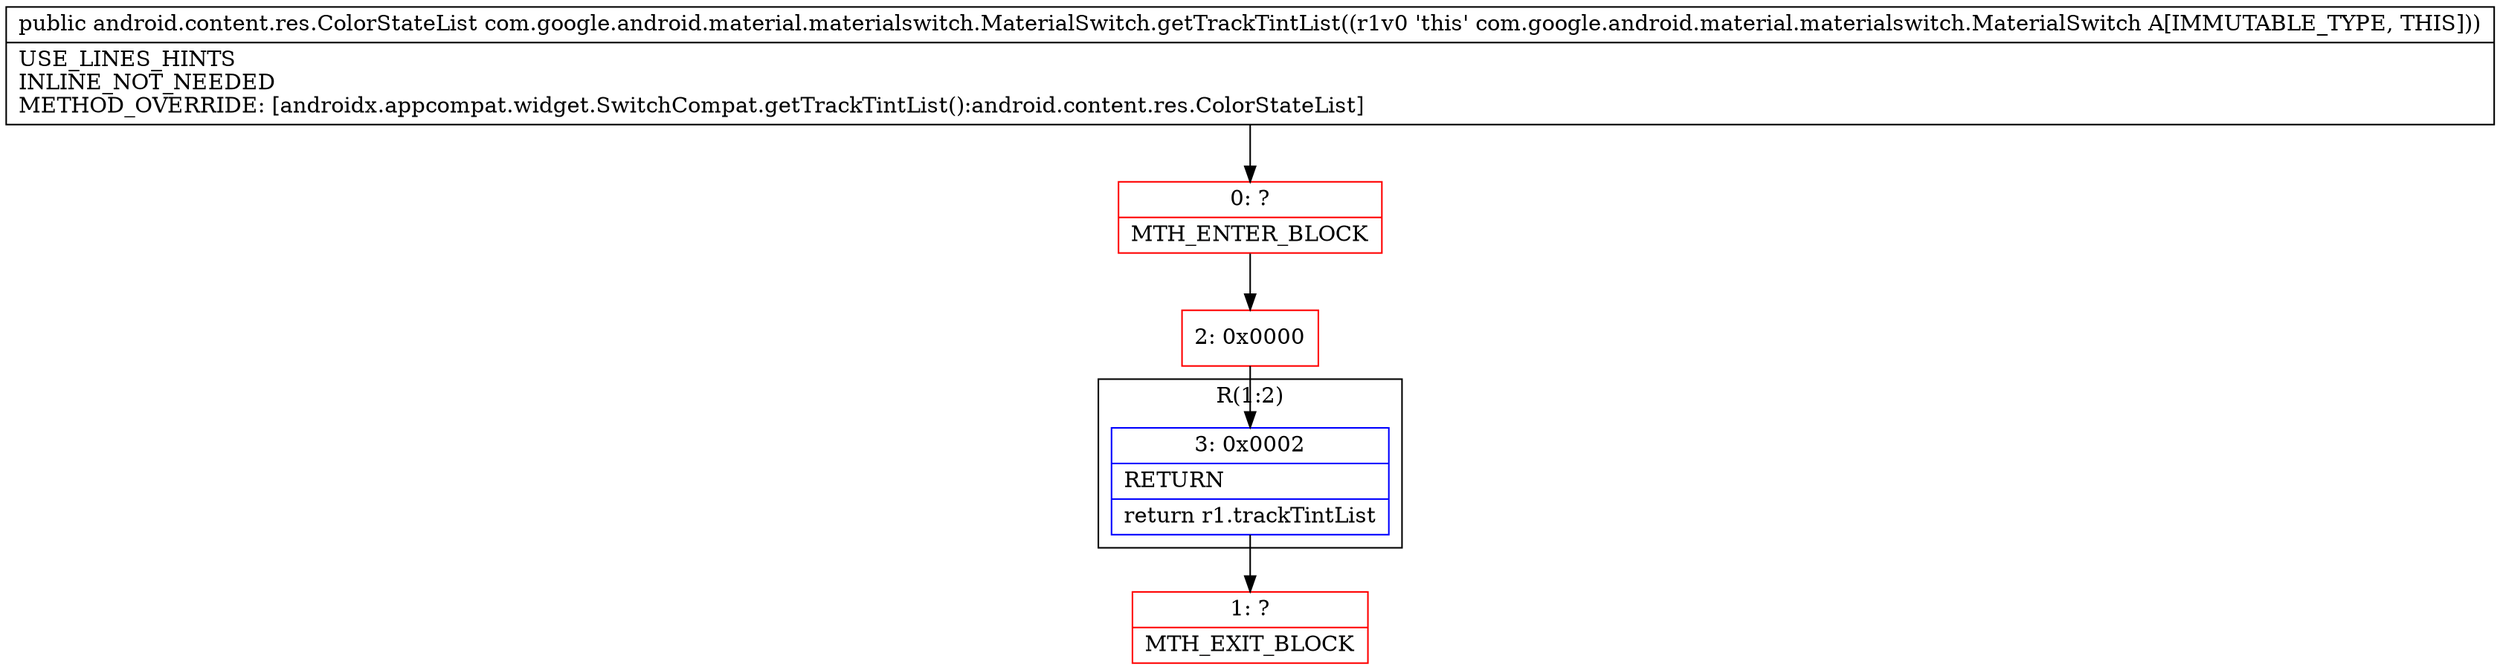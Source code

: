 digraph "CFG forcom.google.android.material.materialswitch.MaterialSwitch.getTrackTintList()Landroid\/content\/res\/ColorStateList;" {
subgraph cluster_Region_1515047956 {
label = "R(1:2)";
node [shape=record,color=blue];
Node_3 [shape=record,label="{3\:\ 0x0002|RETURN\l|return r1.trackTintList\l}"];
}
Node_0 [shape=record,color=red,label="{0\:\ ?|MTH_ENTER_BLOCK\l}"];
Node_2 [shape=record,color=red,label="{2\:\ 0x0000}"];
Node_1 [shape=record,color=red,label="{1\:\ ?|MTH_EXIT_BLOCK\l}"];
MethodNode[shape=record,label="{public android.content.res.ColorStateList com.google.android.material.materialswitch.MaterialSwitch.getTrackTintList((r1v0 'this' com.google.android.material.materialswitch.MaterialSwitch A[IMMUTABLE_TYPE, THIS]))  | USE_LINES_HINTS\lINLINE_NOT_NEEDED\lMETHOD_OVERRIDE: [androidx.appcompat.widget.SwitchCompat.getTrackTintList():android.content.res.ColorStateList]\l}"];
MethodNode -> Node_0;Node_3 -> Node_1;
Node_0 -> Node_2;
Node_2 -> Node_3;
}

